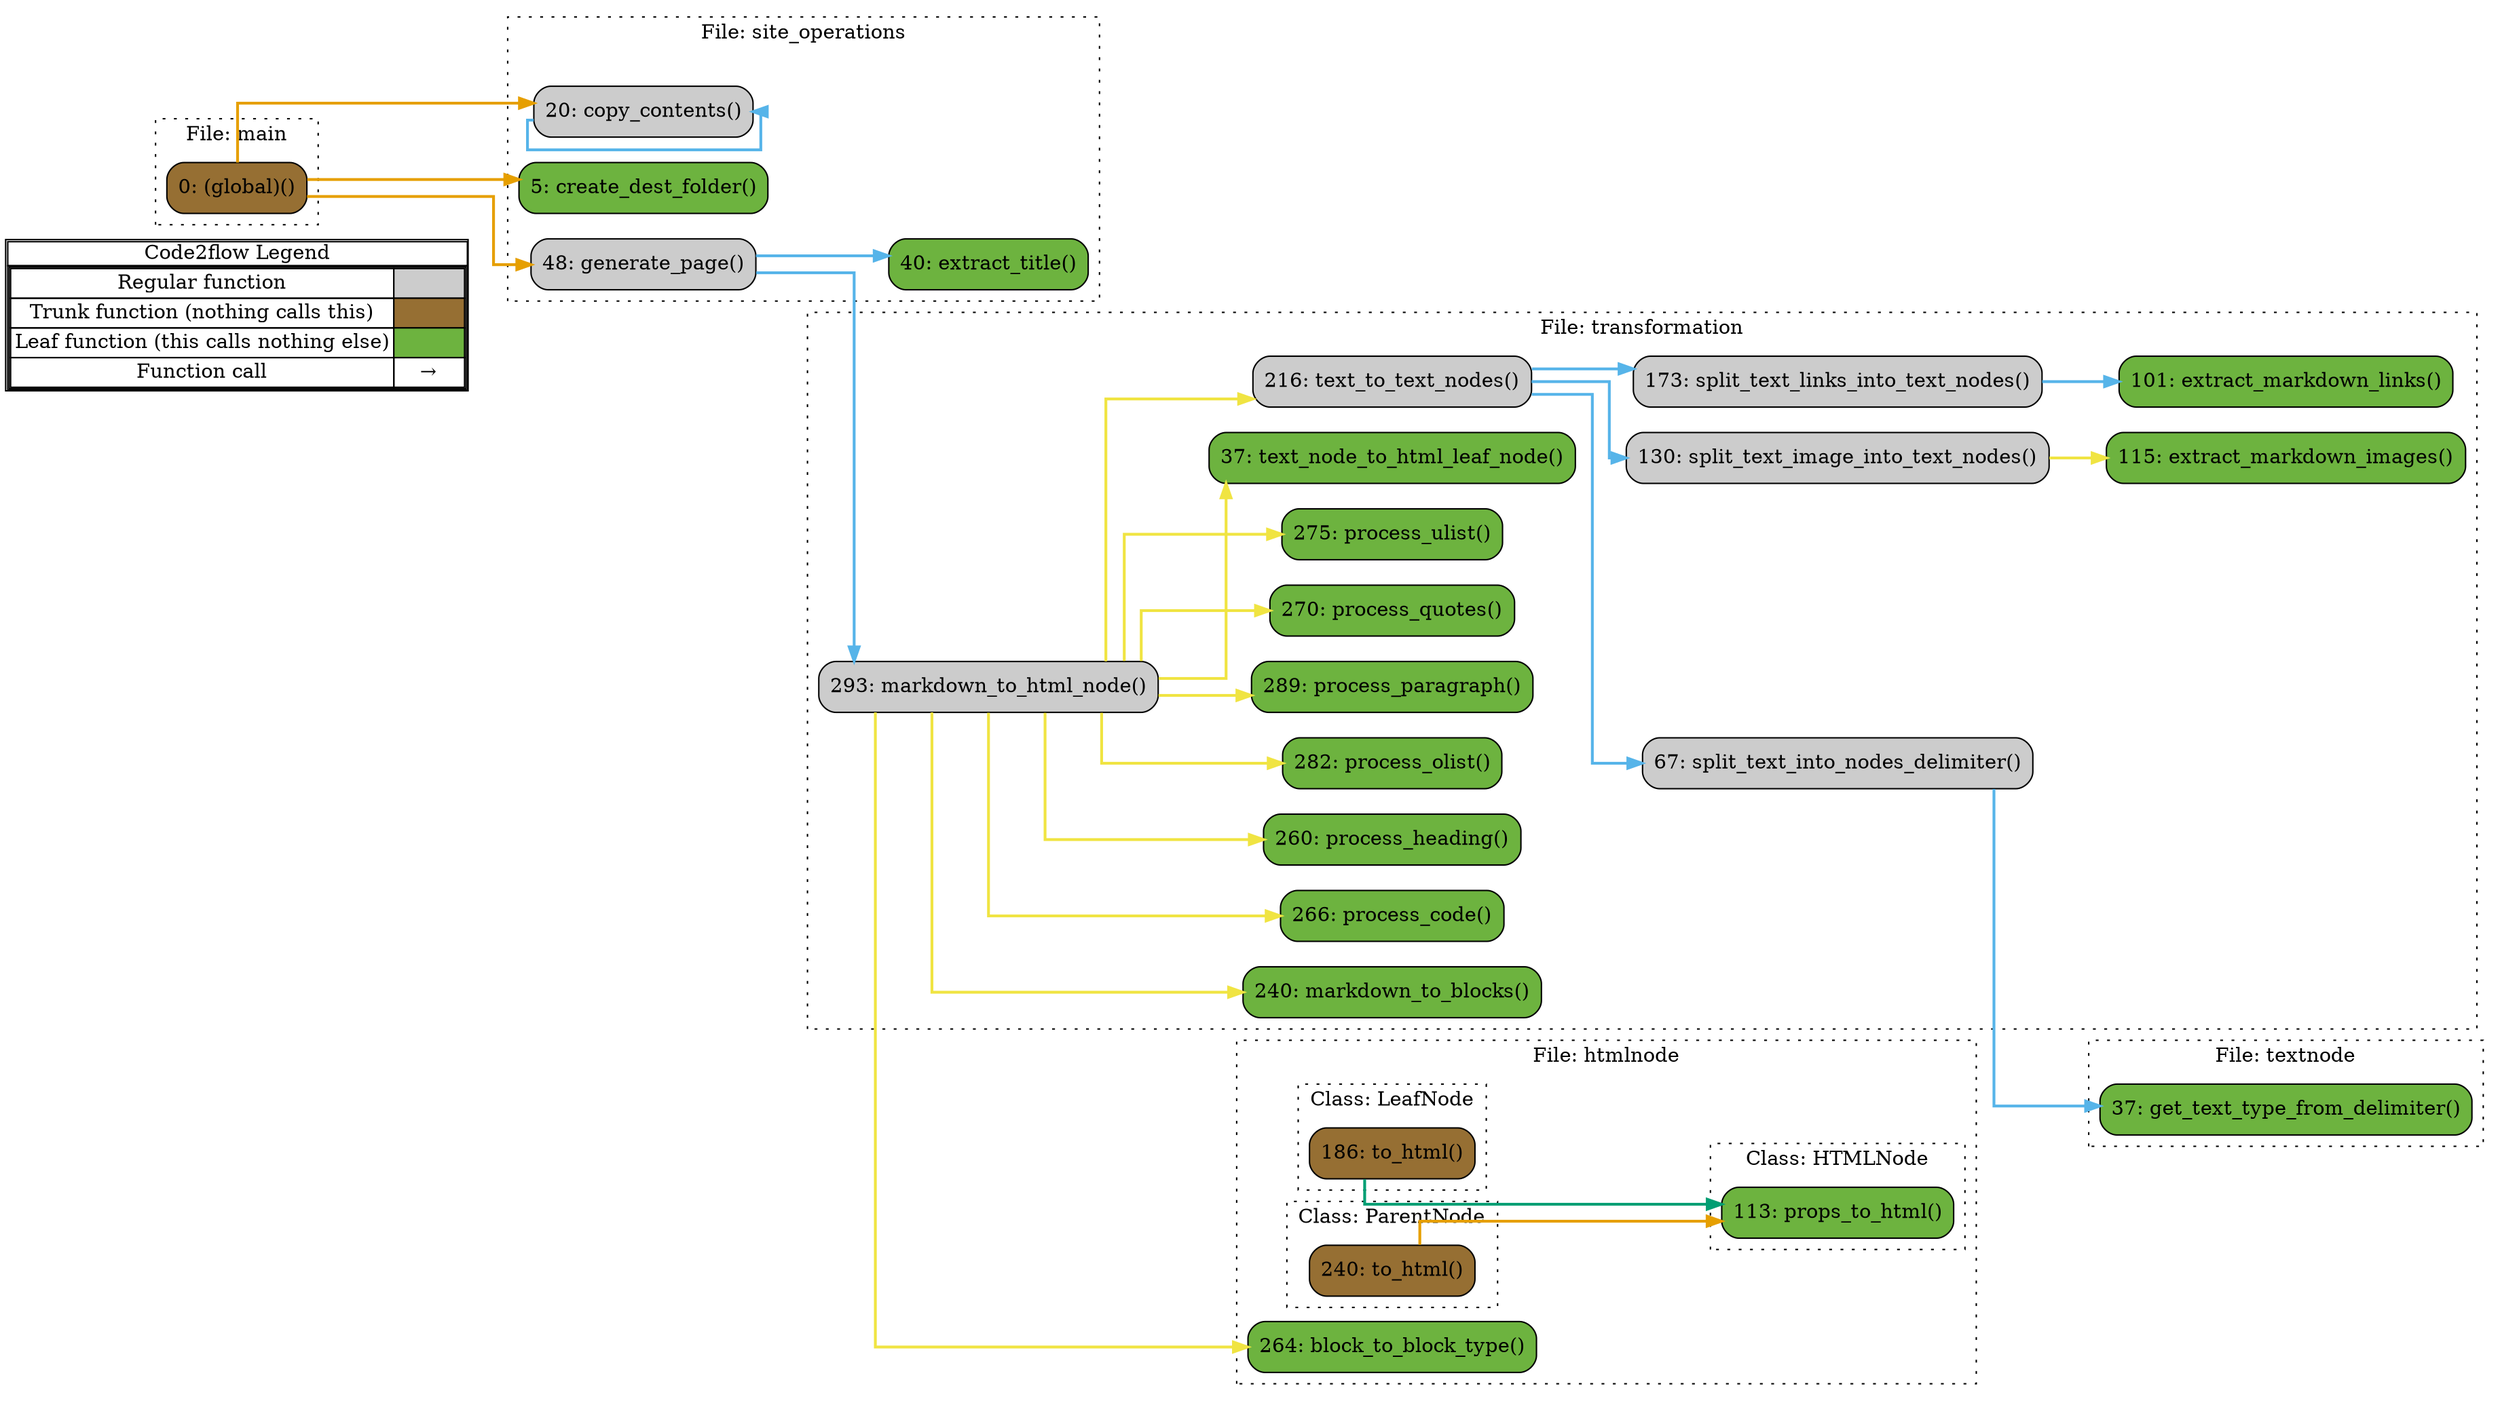 digraph G {
concentrate=true;
splines="ortho";
rankdir="LR";
subgraph legend{
    rank = min;
    label = "legend";
    Legend [shape=none, margin=0, label = <
        <table cellspacing="0" cellpadding="0" border="1"><tr><td>Code2flow Legend</td></tr><tr><td>
        <table cellspacing="0">
        <tr><td>Regular function</td><td width="50px" bgcolor='#cccccc'></td></tr>
        <tr><td>Trunk function (nothing calls this)</td><td bgcolor='#966F33'></td></tr>
        <tr><td>Leaf function (this calls nothing else)</td><td bgcolor='#6db33f'></td></tr>
        <tr><td>Function call</td><td><font color='black'>&#8594;</font></td></tr>
        </table></td></tr></table>
        >];
}node_8ba48d17 [label="113: props_to_html()" name="htmlnode::HTMLNode.props_to_html" shape="rect" style="rounded,filled" fillcolor="#6db33f" ];
node_1ed31513 [label="186: to_html()" name="htmlnode::LeafNode.to_html" shape="rect" style="rounded,filled" fillcolor="#966F33" ];
node_ca60b9f1 [label="240: to_html()" name="htmlnode::ParentNode.to_html" shape="rect" style="rounded,filled" fillcolor="#966F33" ];
node_f1bc3c9e [label="264: block_to_block_type()" name="htmlnode::block_to_block_type" shape="rect" style="rounded,filled" fillcolor="#6db33f" ];
node_d8db5049 [label="0: (global)()" name="main::(global)" shape="rect" style="rounded,filled" fillcolor="#966F33" ];
node_2e3863e2 [label="20: copy_contents()" name="site_operations::copy_contents" shape="rect" style="rounded,filled" fillcolor="#cccccc" ];
node_2daec896 [label="5: create_dest_folder()" name="site_operations::create_dest_folder" shape="rect" style="rounded,filled" fillcolor="#6db33f" ];
node_4b6c87aa [label="40: extract_title()" name="site_operations::extract_title" shape="rect" style="rounded,filled" fillcolor="#6db33f" ];
node_8a90448a [label="48: generate_page()" name="site_operations::generate_page" shape="rect" style="rounded,filled" fillcolor="#cccccc" ];
node_eefa88ed [label="37: get_text_type_from_delimiter()" name="textnode::get_text_type_from_delimiter" shape="rect" style="rounded,filled" fillcolor="#6db33f" ];
node_4a1ffe7f [label="115: extract_markdown_images()" name="transformation::extract_markdown_images" shape="rect" style="rounded,filled" fillcolor="#6db33f" ];
node_331100d9 [label="101: extract_markdown_links()" name="transformation::extract_markdown_links" shape="rect" style="rounded,filled" fillcolor="#6db33f" ];
node_bcb129be [label="240: markdown_to_blocks()" name="transformation::markdown_to_blocks" shape="rect" style="rounded,filled" fillcolor="#6db33f" ];
node_23837874 [label="293: markdown_to_html_node()" name="transformation::markdown_to_html_node" shape="rect" style="rounded,filled" fillcolor="#cccccc" ];
node_b099480a [label="266: process_code()" name="transformation::process_code" shape="rect" style="rounded,filled" fillcolor="#6db33f" ];
node_e1ec9eee [label="260: process_heading()" name="transformation::process_heading" shape="rect" style="rounded,filled" fillcolor="#6db33f" ];
node_7b981184 [label="282: process_olist()" name="transformation::process_olist" shape="rect" style="rounded,filled" fillcolor="#6db33f" ];
node_d78e69cb [label="289: process_paragraph()" name="transformation::process_paragraph" shape="rect" style="rounded,filled" fillcolor="#6db33f" ];
node_20b3f26c [label="270: process_quotes()" name="transformation::process_quotes" shape="rect" style="rounded,filled" fillcolor="#6db33f" ];
node_c303b94c [label="275: process_ulist()" name="transformation::process_ulist" shape="rect" style="rounded,filled" fillcolor="#6db33f" ];
node_920866c4 [label="130: split_text_image_into_text_nodes()" name="transformation::split_text_image_into_text_nodes" shape="rect" style="rounded,filled" fillcolor="#cccccc" ];
node_5ecbeeca [label="67: split_text_into_nodes_delimiter()" name="transformation::split_text_into_nodes_delimiter" shape="rect" style="rounded,filled" fillcolor="#cccccc" ];
node_b9ffe5ba [label="173: split_text_links_into_text_nodes()" name="transformation::split_text_links_into_text_nodes" shape="rect" style="rounded,filled" fillcolor="#cccccc" ];
node_a7330fff [label="37: text_node_to_html_leaf_node()" name="transformation::text_node_to_html_leaf_node" shape="rect" style="rounded,filled" fillcolor="#6db33f" ];
node_0c33239a [label="216: text_to_text_nodes()" name="transformation::text_to_text_nodes" shape="rect" style="rounded,filled" fillcolor="#cccccc" ];
node_1ed31513 -> node_8ba48d17 [color="#009E73" penwidth="2"];
node_ca60b9f1 -> node_8ba48d17 [color="#E69F00" penwidth="2"];
node_d8db5049 -> node_2e3863e2 [color="#E69F00" penwidth="2"];
node_d8db5049 -> node_2daec896 [color="#E69F00" penwidth="2"];
node_d8db5049 -> node_8a90448a [color="#E69F00" penwidth="2"];
node_2e3863e2 -> node_2e3863e2 [color="#56B4E9" penwidth="2"];
node_8a90448a -> node_4b6c87aa [color="#56B4E9" penwidth="2"];
node_8a90448a -> node_23837874 [color="#56B4E9" penwidth="2"];
node_23837874 -> node_f1bc3c9e [color="#F0E442" penwidth="2"];
node_23837874 -> node_bcb129be [color="#F0E442" penwidth="2"];
node_23837874 -> node_b099480a [color="#F0E442" penwidth="2"];
node_23837874 -> node_e1ec9eee [color="#F0E442" penwidth="2"];
node_23837874 -> node_7b981184 [color="#F0E442" penwidth="2"];
node_23837874 -> node_d78e69cb [color="#F0E442" penwidth="2"];
node_23837874 -> node_d78e69cb [color="#F0E442" penwidth="2"];
node_23837874 -> node_20b3f26c [color="#F0E442" penwidth="2"];
node_23837874 -> node_c303b94c [color="#F0E442" penwidth="2"];
node_23837874 -> node_a7330fff [color="#F0E442" penwidth="2"];
node_23837874 -> node_0c33239a [color="#F0E442" penwidth="2"];
node_920866c4 -> node_4a1ffe7f [color="#F0E442" penwidth="2"];
node_5ecbeeca -> node_eefa88ed [color="#56B4E9" penwidth="2"];
node_b9ffe5ba -> node_331100d9 [color="#56B4E9" penwidth="2"];
node_0c33239a -> node_920866c4 [color="#56B4E9" penwidth="2"];
node_0c33239a -> node_5ecbeeca [color="#56B4E9" penwidth="2"];
node_0c33239a -> node_b9ffe5ba [color="#56B4E9" penwidth="2"];
subgraph cluster_55e36ac7 {
    node_f1bc3c9e;
    label="File: htmlnode";
    name="htmlnode";
    style="filled";
    graph[style=dotted];
    subgraph cluster_6139ae45 {
        node_8ba48d17;
        label="Class: HTMLNode";
        name="HTMLNode";
        style="filled";
        graph[style=dotted];
    };
    subgraph cluster_4ebeaaa9 {
        node_1ed31513;
        label="Class: LeafNode";
        name="LeafNode";
        style="filled";
        graph[style=dotted];
    };
    subgraph cluster_18f0ab29 {
        node_ca60b9f1;
        label="Class: ParentNode";
        name="ParentNode";
        style="filled";
        graph[style=dotted];
    };
};
subgraph cluster_cd3dbdab {
    node_d8db5049;
    label="File: main";
    name="main";
    style="filled";
    graph[style=dotted];
};
subgraph cluster_9ddbf340 {
    node_2daec896 node_2e3863e2 node_4b6c87aa node_8a90448a;
    label="File: site_operations";
    name="site_operations";
    style="filled";
    graph[style=dotted];
};
subgraph cluster_b0906103 {
    node_eefa88ed;
    label="File: textnode";
    name="textnode";
    style="filled";
    graph[style=dotted];
};
subgraph cluster_e8fbb031 {
    node_a7330fff node_5ecbeeca node_331100d9 node_4a1ffe7f node_920866c4 node_b9ffe5ba node_0c33239a node_bcb129be node_e1ec9eee node_b099480a node_20b3f26c node_c303b94c node_7b981184 node_d78e69cb node_23837874;
    label="File: transformation";
    name="transformation";
    style="filled";
    graph[style=dotted];
};
}
